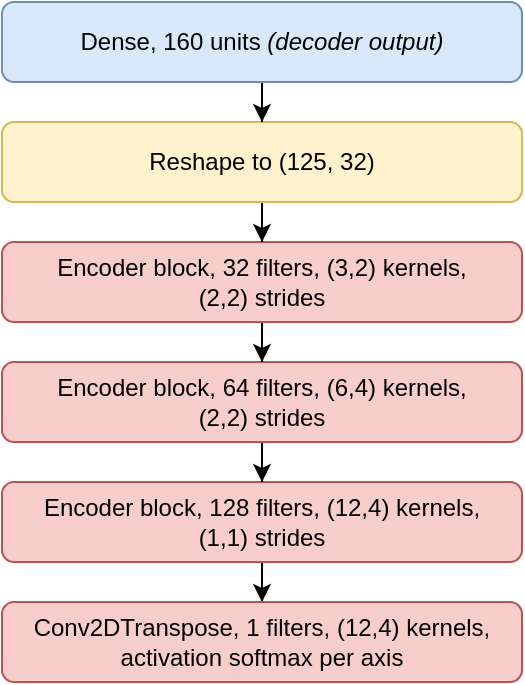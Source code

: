 <mxfile version="12.4.2" type="device" pages="1"><diagram id="mADj3N52reezFfNrAovU" name="Page-1"><mxGraphModel dx="946" dy="680" grid="1" gridSize="10" guides="1" tooltips="1" connect="1" arrows="1" fold="1" page="1" pageScale="1" pageWidth="827" pageHeight="1169" math="1" shadow="0"><root><mxCell id="0"/><mxCell id="1" parent="0"/><mxCell id="ck0zVcL4zagN9puVfNde-6" style="edgeStyle=orthogonalEdgeStyle;rounded=0;orthogonalLoop=1;jettySize=auto;html=1;" edge="1" parent="1" source="Cw01MGH7N1lbKNJdQKr4-1" target="ck0zVcL4zagN9puVfNde-1"><mxGeometry relative="1" as="geometry"/></mxCell><mxCell id="Cw01MGH7N1lbKNJdQKr4-1" value="Encoder block, 128 filters, (12,4) kernels,&lt;br&gt;(1,1) strides" style="rounded=1;whiteSpace=wrap;html=1;fillColor=#f8cecc;strokeColor=#b85450;" parent="1" vertex="1"><mxGeometry x="80" y="260" width="260" height="40" as="geometry"/></mxCell><mxCell id="ck0zVcL4zagN9puVfNde-5" style="edgeStyle=orthogonalEdgeStyle;rounded=0;orthogonalLoop=1;jettySize=auto;html=1;" edge="1" parent="1" source="KVp9MSCgRwjhDD4FNQpp-1" target="Cw01MGH7N1lbKNJdQKr4-1"><mxGeometry relative="1" as="geometry"/></mxCell><mxCell id="KVp9MSCgRwjhDD4FNQpp-1" value="Encoder block, 64 filters, (6,4) kernels,&lt;br&gt;(2,2) strides" style="rounded=1;whiteSpace=wrap;html=1;fillColor=#f8cecc;strokeColor=#b85450;" parent="1" vertex="1"><mxGeometry x="80" y="200" width="260" height="40" as="geometry"/></mxCell><mxCell id="ck0zVcL4zagN9puVfNde-4" style="edgeStyle=orthogonalEdgeStyle;rounded=0;orthogonalLoop=1;jettySize=auto;html=1;" edge="1" parent="1" source="KVp9MSCgRwjhDD4FNQpp-2" target="KVp9MSCgRwjhDD4FNQpp-1"><mxGeometry relative="1" as="geometry"/></mxCell><mxCell id="KVp9MSCgRwjhDD4FNQpp-2" value="Encoder block, 32 filters, (3,2) kernels,&lt;br&gt;(2,2) strides" style="rounded=1;whiteSpace=wrap;html=1;fillColor=#f8cecc;strokeColor=#b85450;" parent="1" vertex="1"><mxGeometry x="80" y="140" width="260" height="40" as="geometry"/></mxCell><mxCell id="ck0zVcL4zagN9puVfNde-3" style="edgeStyle=orthogonalEdgeStyle;rounded=0;orthogonalLoop=1;jettySize=auto;html=1;" edge="1" parent="1" source="KVp9MSCgRwjhDD4FNQpp-3" target="KVp9MSCgRwjhDD4FNQpp-2"><mxGeometry relative="1" as="geometry"/></mxCell><mxCell id="KVp9MSCgRwjhDD4FNQpp-3" value="Reshape to (125, 32)" style="rounded=1;whiteSpace=wrap;html=1;fillColor=#fff2cc;strokeColor=#d6b656;" parent="1" vertex="1"><mxGeometry x="80" y="80" width="260" height="40" as="geometry"/></mxCell><mxCell id="ck0zVcL4zagN9puVfNde-2" style="edgeStyle=orthogonalEdgeStyle;rounded=0;orthogonalLoop=1;jettySize=auto;html=1;" edge="1" parent="1" source="KVp9MSCgRwjhDD4FNQpp-4" target="KVp9MSCgRwjhDD4FNQpp-3"><mxGeometry relative="1" as="geometry"/></mxCell><mxCell id="KVp9MSCgRwjhDD4FNQpp-4" value="Dense, 160 units &lt;i&gt;(decoder output)&lt;/i&gt;" style="rounded=1;whiteSpace=wrap;html=1;fillColor=#dae8fc;strokeColor=#6c8ebf;" parent="1" vertex="1"><mxGeometry x="80" y="20" width="260" height="40" as="geometry"/></mxCell><mxCell id="ck0zVcL4zagN9puVfNde-1" value="Conv2DTranspose, 1 filters, (12,4) kernels, activation softmax per axis" style="rounded=1;whiteSpace=wrap;html=1;fillColor=#f8cecc;strokeColor=#b85450;" vertex="1" parent="1"><mxGeometry x="80" y="320" width="260" height="40" as="geometry"/></mxCell></root></mxGraphModel></diagram></mxfile>